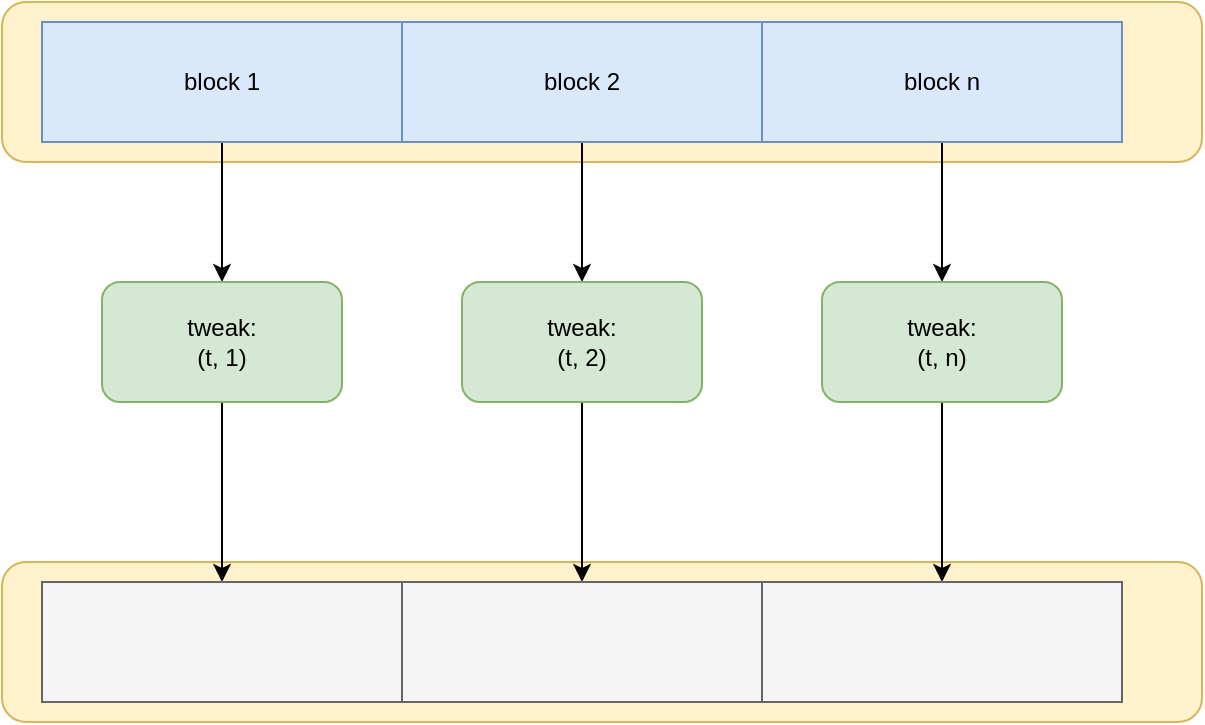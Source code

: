 <mxfile version="24.8.6">
  <diagram name="Page-1" id="j5jk9viE3ZhV9j_c9NHX">
    <mxGraphModel dx="1434" dy="785" grid="1" gridSize="10" guides="1" tooltips="1" connect="1" arrows="1" fold="1" page="1" pageScale="1" pageWidth="850" pageHeight="1100" math="0" shadow="0">
      <root>
        <mxCell id="0" />
        <mxCell id="1" parent="0" />
        <mxCell id="FtjuvxLg4XkR8zvx-HtB-15" value="" style="rounded=1;whiteSpace=wrap;html=1;fillColor=#fff2cc;strokeColor=#d6b656;" vertex="1" parent="1">
          <mxGeometry x="120" y="520" width="600" height="80" as="geometry" />
        </mxCell>
        <mxCell id="FtjuvxLg4XkR8zvx-HtB-1" value="" style="rounded=1;whiteSpace=wrap;html=1;fillColor=#fff2cc;strokeColor=#d6b656;" vertex="1" parent="1">
          <mxGeometry x="120" y="240" width="600" height="80" as="geometry" />
        </mxCell>
        <mxCell id="FtjuvxLg4XkR8zvx-HtB-10" value="" style="edgeStyle=orthogonalEdgeStyle;rounded=0;orthogonalLoop=1;jettySize=auto;html=1;" edge="1" parent="1" source="FtjuvxLg4XkR8zvx-HtB-2" target="FtjuvxLg4XkR8zvx-HtB-9">
          <mxGeometry relative="1" as="geometry" />
        </mxCell>
        <mxCell id="FtjuvxLg4XkR8zvx-HtB-2" value="block 1" style="rounded=0;whiteSpace=wrap;html=1;fillColor=#dae8fc;strokeColor=#6c8ebf;" vertex="1" parent="1">
          <mxGeometry x="140" y="250" width="180" height="60" as="geometry" />
        </mxCell>
        <mxCell id="FtjuvxLg4XkR8zvx-HtB-13" value="" style="edgeStyle=orthogonalEdgeStyle;rounded=0;orthogonalLoop=1;jettySize=auto;html=1;" edge="1" parent="1" source="FtjuvxLg4XkR8zvx-HtB-7" target="FtjuvxLg4XkR8zvx-HtB-11">
          <mxGeometry relative="1" as="geometry" />
        </mxCell>
        <mxCell id="FtjuvxLg4XkR8zvx-HtB-7" value="block 2" style="rounded=0;whiteSpace=wrap;html=1;fillColor=#dae8fc;strokeColor=#6c8ebf;" vertex="1" parent="1">
          <mxGeometry x="320" y="250" width="180" height="60" as="geometry" />
        </mxCell>
        <mxCell id="FtjuvxLg4XkR8zvx-HtB-14" value="" style="edgeStyle=orthogonalEdgeStyle;rounded=0;orthogonalLoop=1;jettySize=auto;html=1;" edge="1" parent="1" source="FtjuvxLg4XkR8zvx-HtB-8" target="FtjuvxLg4XkR8zvx-HtB-12">
          <mxGeometry relative="1" as="geometry" />
        </mxCell>
        <mxCell id="FtjuvxLg4XkR8zvx-HtB-8" value="block n" style="rounded=0;whiteSpace=wrap;html=1;fillColor=#dae8fc;strokeColor=#6c8ebf;" vertex="1" parent="1">
          <mxGeometry x="500" y="250" width="180" height="60" as="geometry" />
        </mxCell>
        <mxCell id="FtjuvxLg4XkR8zvx-HtB-19" value="" style="edgeStyle=orthogonalEdgeStyle;rounded=0;orthogonalLoop=1;jettySize=auto;html=1;" edge="1" parent="1" source="FtjuvxLg4XkR8zvx-HtB-9" target="FtjuvxLg4XkR8zvx-HtB-16">
          <mxGeometry relative="1" as="geometry" />
        </mxCell>
        <mxCell id="FtjuvxLg4XkR8zvx-HtB-9" value="tweak:&lt;br&gt;(t, 1)" style="rounded=1;whiteSpace=wrap;html=1;fillColor=#d5e8d4;strokeColor=#82b366;" vertex="1" parent="1">
          <mxGeometry x="170" y="380" width="120" height="60" as="geometry" />
        </mxCell>
        <mxCell id="FtjuvxLg4XkR8zvx-HtB-20" value="" style="edgeStyle=orthogonalEdgeStyle;rounded=0;orthogonalLoop=1;jettySize=auto;html=1;" edge="1" parent="1" source="FtjuvxLg4XkR8zvx-HtB-11" target="FtjuvxLg4XkR8zvx-HtB-17">
          <mxGeometry relative="1" as="geometry" />
        </mxCell>
        <mxCell id="FtjuvxLg4XkR8zvx-HtB-11" value="tweak:&lt;br&gt;(t, 2)" style="rounded=1;whiteSpace=wrap;html=1;fillColor=#d5e8d4;strokeColor=#82b366;" vertex="1" parent="1">
          <mxGeometry x="350" y="380" width="120" height="60" as="geometry" />
        </mxCell>
        <mxCell id="FtjuvxLg4XkR8zvx-HtB-21" value="" style="edgeStyle=orthogonalEdgeStyle;rounded=0;orthogonalLoop=1;jettySize=auto;html=1;" edge="1" parent="1" source="FtjuvxLg4XkR8zvx-HtB-12" target="FtjuvxLg4XkR8zvx-HtB-18">
          <mxGeometry relative="1" as="geometry" />
        </mxCell>
        <mxCell id="FtjuvxLg4XkR8zvx-HtB-12" value="tweak:&lt;br&gt;(t, n)" style="rounded=1;whiteSpace=wrap;html=1;fillColor=#d5e8d4;strokeColor=#82b366;" vertex="1" parent="1">
          <mxGeometry x="530" y="380" width="120" height="60" as="geometry" />
        </mxCell>
        <mxCell id="FtjuvxLg4XkR8zvx-HtB-16" value="" style="rounded=0;whiteSpace=wrap;html=1;fillColor=#f5f5f5;fontColor=#333333;strokeColor=#666666;" vertex="1" parent="1">
          <mxGeometry x="140" y="530" width="180" height="60" as="geometry" />
        </mxCell>
        <mxCell id="FtjuvxLg4XkR8zvx-HtB-17" value="" style="rounded=0;whiteSpace=wrap;html=1;fillColor=#f5f5f5;fontColor=#333333;strokeColor=#666666;" vertex="1" parent="1">
          <mxGeometry x="320" y="530" width="180" height="60" as="geometry" />
        </mxCell>
        <mxCell id="FtjuvxLg4XkR8zvx-HtB-18" value="" style="rounded=0;whiteSpace=wrap;html=1;fillColor=#f5f5f5;fontColor=#333333;strokeColor=#666666;" vertex="1" parent="1">
          <mxGeometry x="500" y="530" width="180" height="60" as="geometry" />
        </mxCell>
      </root>
    </mxGraphModel>
  </diagram>
</mxfile>
